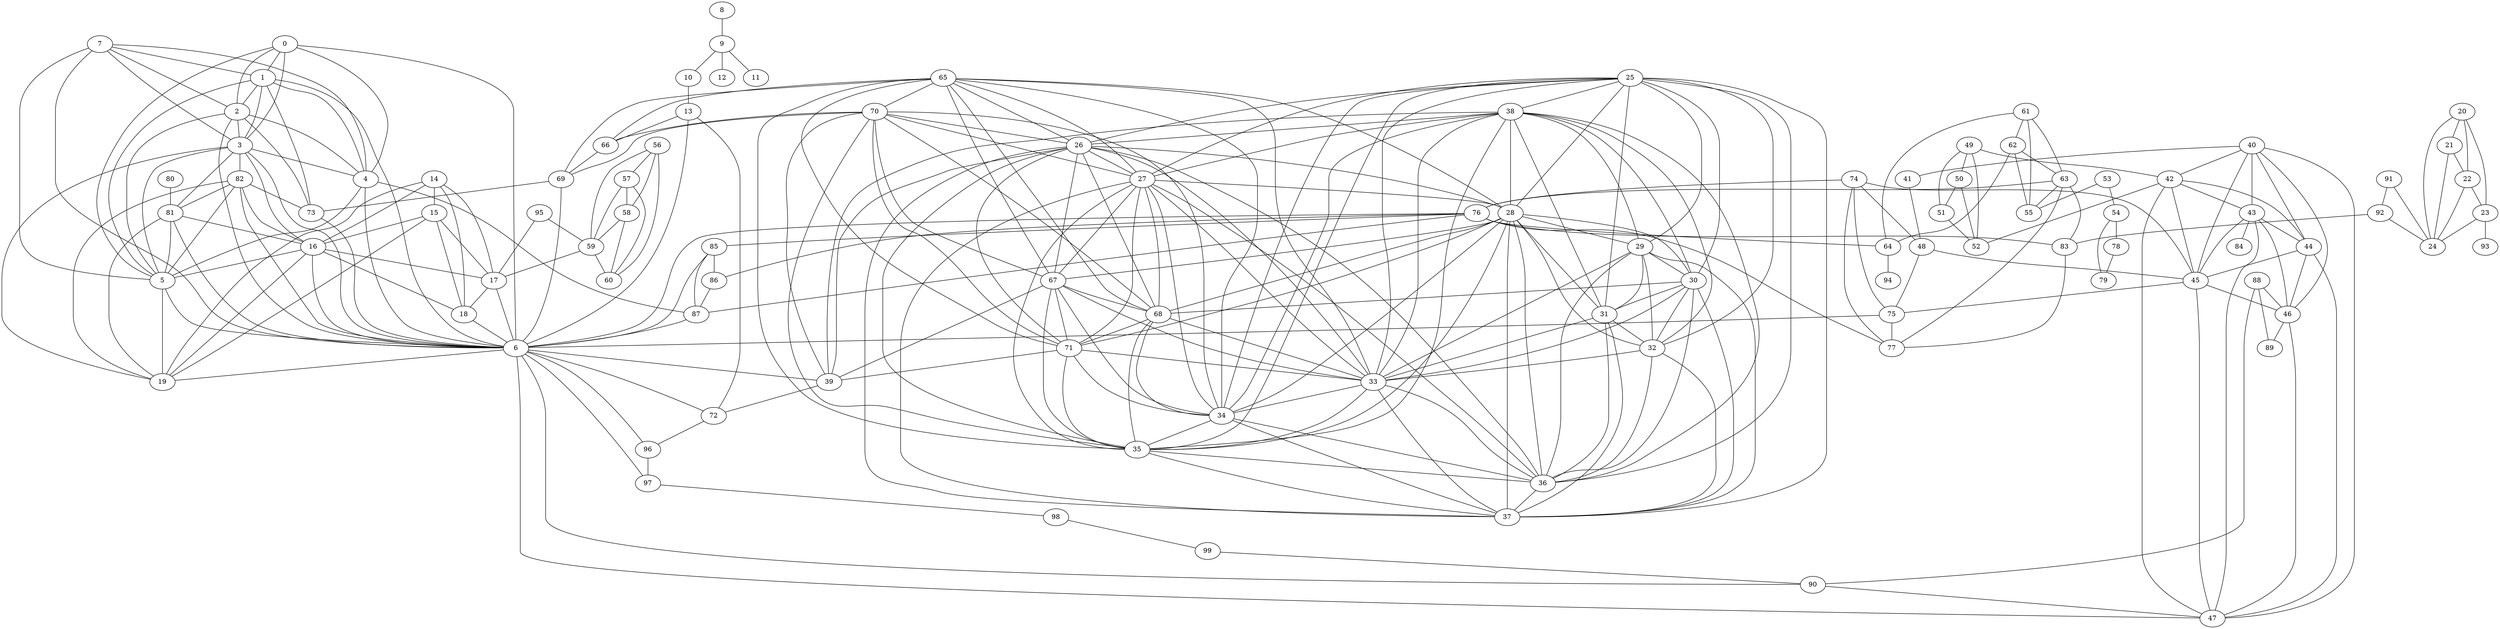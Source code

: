 graph G {
0;
1;
2;
3;
4;
5;
6;
7;
8;
9;
10;
11;
12;
13;
14;
15;
16;
17;
18;
19;
20;
21;
22;
23;
24;
25;
26;
27;
28;
29;
30;
31;
32;
33;
34;
35;
36;
37;
38;
39;
40;
41;
42;
43;
44;
45;
46;
47;
48;
49;
50;
51;
52;
53;
54;
55;
56;
57;
58;
59;
60;
61;
62;
63;
64;
65;
66;
67;
68;
69;
70;
71;
72;
73;
74;
75;
76;
77;
78;
79;
80;
81;
82;
83;
84;
85;
86;
87;
88;
89;
90;
91;
92;
93;
94;
95;
96;
97;
98;
99;
0--1 ;
0--2 ;
0--3 ;
0--4 ;
0--5 ;
0--6 ;
7--1 ;
7--2 ;
7--3 ;
7--4 ;
7--5 ;
7--6 ;
8--9 ;
9--10 ;
9--11 ;
9--12 ;
10--13 ;
14--15 ;
14--16 ;
14--17 ;
14--18 ;
14--19 ;
15--16 ;
15--17 ;
15--18 ;
15--19 ;
20--21 ;
20--22 ;
20--23 ;
20--24 ;
21--22 ;
21--24 ;
25--26 ;
25--27 ;
25--28 ;
25--29 ;
25--30 ;
25--31 ;
25--32 ;
25--33 ;
25--34 ;
25--35 ;
25--36 ;
25--37 ;
25--38 ;
38--26 ;
38--27 ;
38--28 ;
38--29 ;
38--30 ;
38--31 ;
38--32 ;
38--33 ;
38--34 ;
38--35 ;
38--36 ;
38--39 ;
22--24 ;
22--23 ;
40--41 ;
40--42 ;
40--43 ;
40--44 ;
40--45 ;
40--46 ;
40--47 ;
41--48 ;
49--50 ;
49--51 ;
49--42 ;
49--52 ;
53--54 ;
53--55 ;
56--57 ;
56--58 ;
56--59 ;
56--60 ;
61--62 ;
61--63 ;
61--55 ;
61--64 ;
62--63 ;
62--55 ;
62--64 ;
65--26 ;
65--27 ;
65--28 ;
65--66 ;
65--67 ;
65--68 ;
65--69 ;
65--33 ;
65--34 ;
65--35 ;
65--70 ;
65--71 ;
70--26 ;
70--27 ;
70--66 ;
70--67 ;
70--68 ;
70--71 ;
70--69 ;
70--34 ;
70--35 ;
70--39 ;
26--28 ;
26--67 ;
26--68 ;
26--71 ;
26--33 ;
26--35 ;
26--36 ;
26--37 ;
26--27 ;
26--39 ;
27--28 ;
27--67 ;
27--68 ;
27--71 ;
27--33 ;
27--35 ;
27--36 ;
27--37 ;
27--34 ;
28--29 ;
28--30 ;
28--31 ;
28--32 ;
28--67 ;
28--68 ;
28--34 ;
28--35 ;
28--36 ;
28--37 ;
28--71 ;
29--31 ;
29--33 ;
29--36 ;
29--37 ;
29--30 ;
29--32 ;
30--31 ;
30--32 ;
30--33 ;
30--36 ;
30--37 ;
30--68 ;
13--66 ;
13--72 ;
13--6 ;
66--69 ;
50--51 ;
50--52 ;
51--52 ;
1--2 ;
1--3 ;
1--4 ;
1--73 ;
1--5 ;
1--6 ;
2--3 ;
2--4 ;
2--73 ;
2--5 ;
2--6 ;
57--58 ;
57--59 ;
57--60 ;
58--59 ;
58--60 ;
74--48 ;
74--45 ;
74--75 ;
74--76 ;
74--77 ;
31--32 ;
31--33 ;
31--36 ;
31--37 ;
32--33 ;
32--36 ;
32--37 ;
42--52 ;
42--43 ;
42--44 ;
42--45 ;
42--47 ;
48--45 ;
48--75 ;
54--78 ;
54--79 ;
78--79 ;
80--81 ;
67--68 ;
67--71 ;
67--33 ;
67--34 ;
67--35 ;
67--39 ;
3--82 ;
3--81 ;
3--4 ;
3--16 ;
3--5 ;
3--6 ;
3--19 ;
63--76 ;
63--83 ;
63--55 ;
63--77 ;
43--44 ;
43--45 ;
43--84 ;
43--46 ;
43--47 ;
76--85 ;
76--86 ;
76--83 ;
76--77 ;
76--87 ;
76--6 ;
76--64 ;
44--45 ;
44--46 ;
44--47 ;
88--46 ;
88--89 ;
88--90 ;
68--71 ;
68--33 ;
68--34 ;
68--35 ;
85--86 ;
85--87 ;
85--6 ;
86--87 ;
91--92 ;
91--24 ;
45--46 ;
45--75 ;
45--47 ;
82--81 ;
82--16 ;
82--73 ;
82--5 ;
82--19 ;
82--6 ;
92--83 ;
92--24 ;
81--16 ;
81--5 ;
81--6 ;
81--19 ;
4--5 ;
4--87 ;
4--6 ;
83--77 ;
71--33 ;
71--34 ;
71--35 ;
71--39 ;
16--5 ;
16--17 ;
16--18 ;
16--6 ;
16--19 ;
23--24 ;
23--93 ;
46--89 ;
46--47 ;
69--73 ;
69--6 ;
73--6 ;
75--77 ;
75--6 ;
64--94 ;
95--59 ;
95--17 ;
5--6 ;
5--19 ;
33--34 ;
33--35 ;
33--36 ;
33--37 ;
34--35 ;
34--36 ;
34--37 ;
35--36 ;
35--37 ;
36--37 ;
59--17 ;
59--60 ;
87--6 ;
17--18 ;
17--6 ;
18--6 ;
6--19 ;
6--72 ;
6--96 ;
6--97 ;
6--90 ;
6--47 ;
6--39 ;
39--72 ;
72--96 ;
96--97 ;
97--98 ;
98--99 ;
99--90 ;
90--47 ;
}

